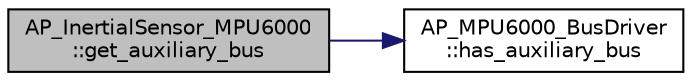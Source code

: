 digraph "AP_InertialSensor_MPU6000::get_auxiliary_bus"
{
 // INTERACTIVE_SVG=YES
  edge [fontname="Helvetica",fontsize="10",labelfontname="Helvetica",labelfontsize="10"];
  node [fontname="Helvetica",fontsize="10",shape=record];
  rankdir="LR";
  Node1 [label="AP_InertialSensor_MPU6000\l::get_auxiliary_bus",height=0.2,width=0.4,color="black", fillcolor="grey75", style="filled", fontcolor="black"];
  Node1 -> Node2 [color="midnightblue",fontsize="10",style="solid",fontname="Helvetica"];
  Node2 [label="AP_MPU6000_BusDriver\l::has_auxiliary_bus",height=0.2,width=0.4,color="black", fillcolor="white", style="filled",URL="$classAP__MPU6000__BusDriver.html#a79c2e9252dac98327a0cf6573ce42cf4"];
}

